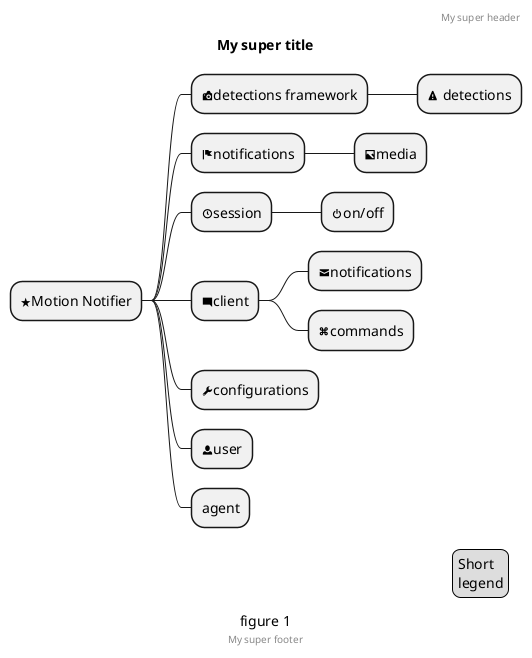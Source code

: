 @startmindmap
'https://plantuml.com/mindmap-diagram

caption figure 1
title My super title

* <&star>Motion Notifier
** <&camera-slr>detections framework
*** <&warning> detections
** <&flag>notifications
*** <&image>media
** <&clock>session
*** <&power-standby>on/off
** <&comment-square>client
*** <&envelope-closed>notifications
*** <&command>commands
** <&wrench>configurations
** <&person>user
** agent

header
My super header
endheader

center footer My super footer

legend right
  Short
  legend
endlegend
@endmindmap
